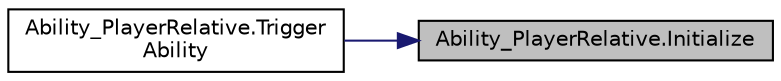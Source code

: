digraph "Ability_PlayerRelative.Initialize"
{
 // INTERACTIVE_SVG=YES
 // LATEX_PDF_SIZE
  edge [fontname="Helvetica",fontsize="10",labelfontname="Helvetica",labelfontsize="10"];
  node [fontname="Helvetica",fontsize="10",shape=record];
  rankdir="RL";
  Node1 [label="Ability_PlayerRelative.Initialize",height=0.2,width=0.4,color="black", fillcolor="grey75", style="filled", fontcolor="black",tooltip=" "];
  Node1 -> Node2 [dir="back",color="midnightblue",fontsize="10",style="solid",fontname="Helvetica"];
  Node2 [label="Ability_PlayerRelative.Trigger\lAbility",height=0.2,width=0.4,color="black", fillcolor="white", style="filled",URL="$class_ability___player_relative.html#a147af83cdc2b932f749d96e9974260fa",tooltip=" "];
}
